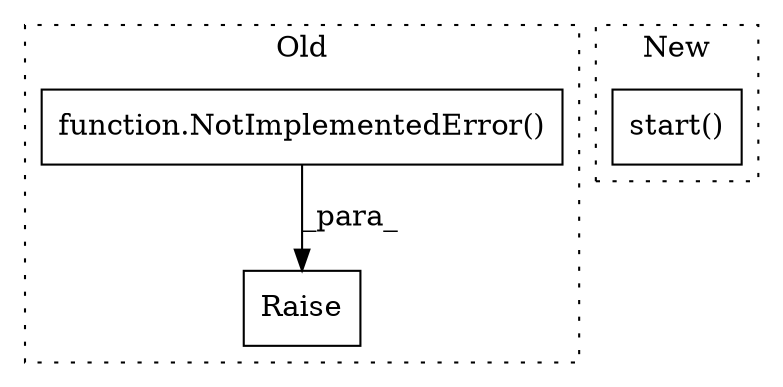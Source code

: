 digraph G {
subgraph cluster0 {
1 [label="Raise" a="91" s="4211" l="6" shape="box"];
3 [label="function.NotImplementedError()" a="75" s="4217" l="21" shape="box"];
label = "Old";
style="dotted";
}
subgraph cluster1 {
2 [label="start()" a="75" s="1349" l="36" shape="box"];
label = "New";
style="dotted";
}
3 -> 1 [label="_para_"];
}